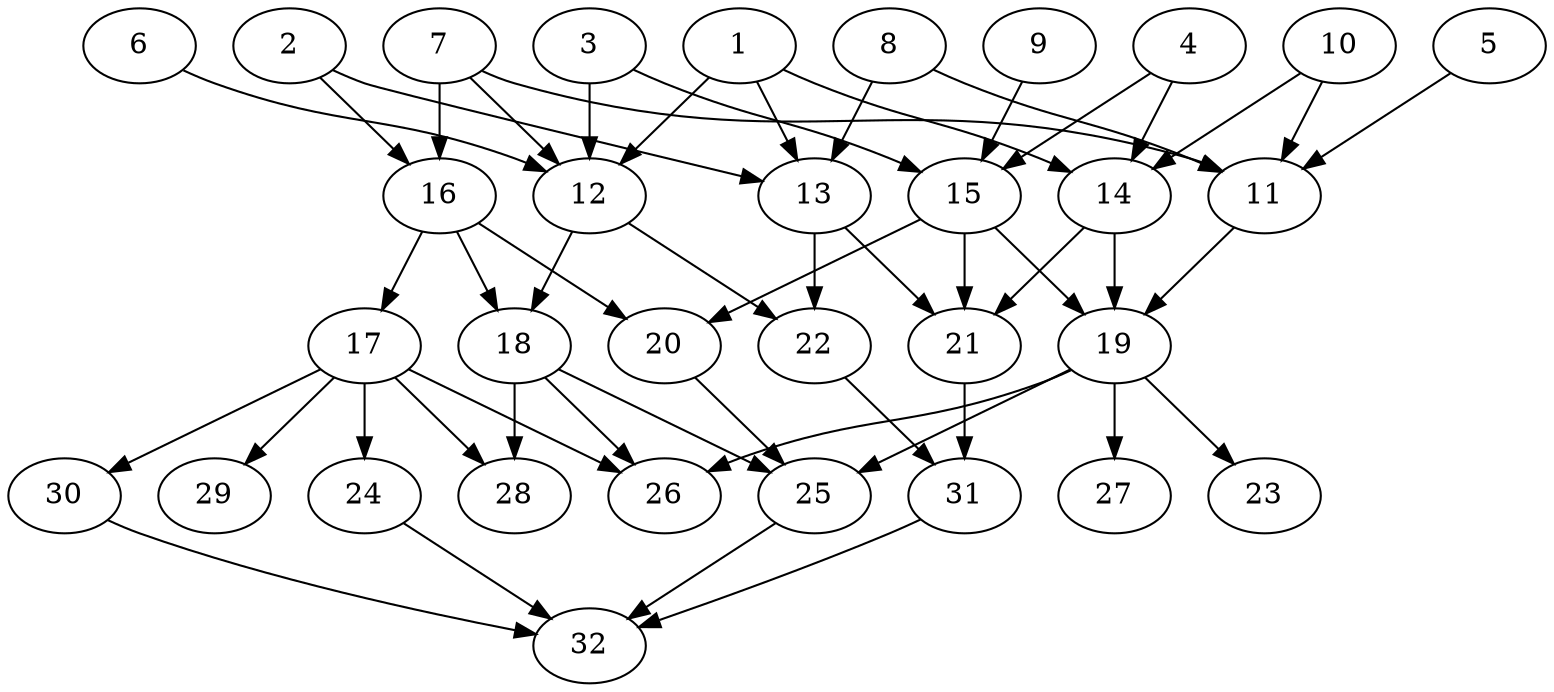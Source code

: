 // DAG (tier=2-normal, mode=compute, n=32, ccr=0.375, fat=0.584, density=0.454, regular=0.471, jump=0.128, mindata=524288, maxdata=8388608)
// DAG automatically generated by daggen at Sun Aug 24 16:33:33 2025
// /home/ermia/Project/Environments/daggen/bin/daggen --dot --ccr 0.375 --fat 0.584 --regular 0.471 --density 0.454 --jump 0.128 --mindata 524288 --maxdata 8388608 -n 32 
digraph G {
  1 [size="578680310455075456", alpha="0.03", expect_size="289340155227537728"]
  1 -> 12 [size ="528848047308800"]
  1 -> 13 [size ="528848047308800"]
  1 -> 14 [size ="528848047308800"]
  2 [size="195105541191270137856", alpha="0.11", expect_size="97552770595635068928"]
  2 -> 13 [size ="269114060832768"]
  2 -> 16 [size ="269114060832768"]
  3 [size="797681783034318", alpha="0.04", expect_size="398840891517159"]
  3 -> 12 [size ="14198566289408"]
  3 -> 15 [size ="14198566289408"]
  4 [size="3243295844566490", alpha="0.12", expect_size="1621647922283245"]
  4 -> 14 [size ="89205472493568"]
  4 -> 15 [size ="89205472493568"]
  5 [size="172845228673393856", alpha="0.19", expect_size="86422614336696928"]
  5 -> 11 [size ="124146440732672"]
  6 [size="14510009063203546", alpha="0.09", expect_size="7255004531601773"]
  6 -> 12 [size ="342202936983552"]
  7 [size="1513344424376933888", alpha="0.09", expect_size="756672212188466944"]
  7 -> 11 [size ="546713509036032"]
  7 -> 12 [size ="546713509036032"]
  7 -> 16 [size ="546713509036032"]
  8 [size="1630925176255054", alpha="0.06", expect_size="815462588127527"]
  8 -> 11 [size ="71475646169088"]
  8 -> 13 [size ="71475646169088"]
  9 [size="112549860523114496000", alpha="0.04", expect_size="56274930261557248000"]
  9 -> 15 [size ="186489031884800"]
  10 [size="7881812677018134", alpha="0.12", expect_size="3940906338509067"]
  10 -> 11 [size ="163734924296192"]
  10 -> 14 [size ="163734924296192"]
  11 [size="129758332588356796416", alpha="0.19", expect_size="64879166294178398208"]
  11 -> 19 [size ="205043886194688"]
  12 [size="408502631961947275264", alpha="0.06", expect_size="204251315980973637632"]
  12 -> 18 [size ="440439802953728"]
  12 -> 22 [size ="440439802953728"]
  13 [size="208418161752539136000", alpha="0.09", expect_size="104209080876269568000"]
  13 -> 21 [size ="281220533452800"]
  13 -> 22 [size ="281220533452800"]
  14 [size="83911540386959904", alpha="0.08", expect_size="41955770193479952"]
  14 -> 19 [size ="105955803004928"]
  14 -> 21 [size ="105955803004928"]
  15 [size="2877442190324269056", alpha="0.09", expect_size="1438721095162134528"]
  15 -> 19 [size ="16184317575168"]
  15 -> 20 [size ="16184317575168"]
  15 -> 21 [size ="16184317575168"]
  16 [size="10829432478825262", alpha="0.02", expect_size="5414716239412631"]
  16 -> 17 [size ="183495171244032"]
  16 -> 18 [size ="183495171244032"]
  16 -> 20 [size ="183495171244032"]
  17 [size="257267222401351942144", alpha="0.05", expect_size="128633611200675971072"]
  17 -> 24 [size ="323603312672768"]
  17 -> 26 [size ="323603312672768"]
  17 -> 28 [size ="323603312672768"]
  17 -> 29 [size ="323603312672768"]
  17 -> 30 [size ="323603312672768"]
  18 [size="390343507460984143872", alpha="0.09", expect_size="195171753730492071936"]
  18 -> 25 [size ="427288587927552"]
  18 -> 26 [size ="427288587927552"]
  18 -> 28 [size ="427288587927552"]
  19 [size="263644231057089824", alpha="0.06", expect_size="131822115528544912"]
  19 -> 23 [size ="128705481408512"]
  19 -> 25 [size ="128705481408512"]
  19 -> 26 [size ="128705481408512"]
  19 -> 27 [size ="128705481408512"]
  20 [size="1377218216482128384", alpha="0.13", expect_size="688609108241064192"]
  20 -> 25 [size ="515084824608768"]
  21 [size="730017658226591104", alpha="0.02", expect_size="365008829113295552"]
  21 -> 31 [size ="275710803443712"]
  22 [size="1874042046839259136", alpha="0.04", expect_size="937021023419629568"]
  22 -> 31 [size ="12160260374528"]
  23 [size="1432289646498762", alpha="0.16", expect_size="716144823249381"]
  24 [size="902793360671597", alpha="0.19", expect_size="451396680335798"]
  24 -> 32 [size ="33353407397888"]
  25 [size="3096821883507552", alpha="0.07", expect_size="1548410941753776"]
  25 -> 32 [size ="151376659218432"]
  26 [size="29740481124022916", alpha="0.15", expect_size="14870240562011458"]
  27 [size="254419728599223369728", alpha="0.14", expect_size="127209864299611684864"]
  28 [size="15217422333228840", alpha="0.15", expect_size="7608711166614420"]
  29 [size="312479997143811200", alpha="0.14", expect_size="156239998571905600"]
  30 [size="2871537285744347", alpha="0.14", expect_size="1435768642872173"]
  30 -> 32 [size ="122794759159808"]
  31 [size="117785045045526659072", alpha="0.15", expect_size="58892522522763329536"]
  31 -> 32 [size ="192228047716352"]
  32 [size="655270932760473344", alpha="0.07", expect_size="327635466380236672"]
}